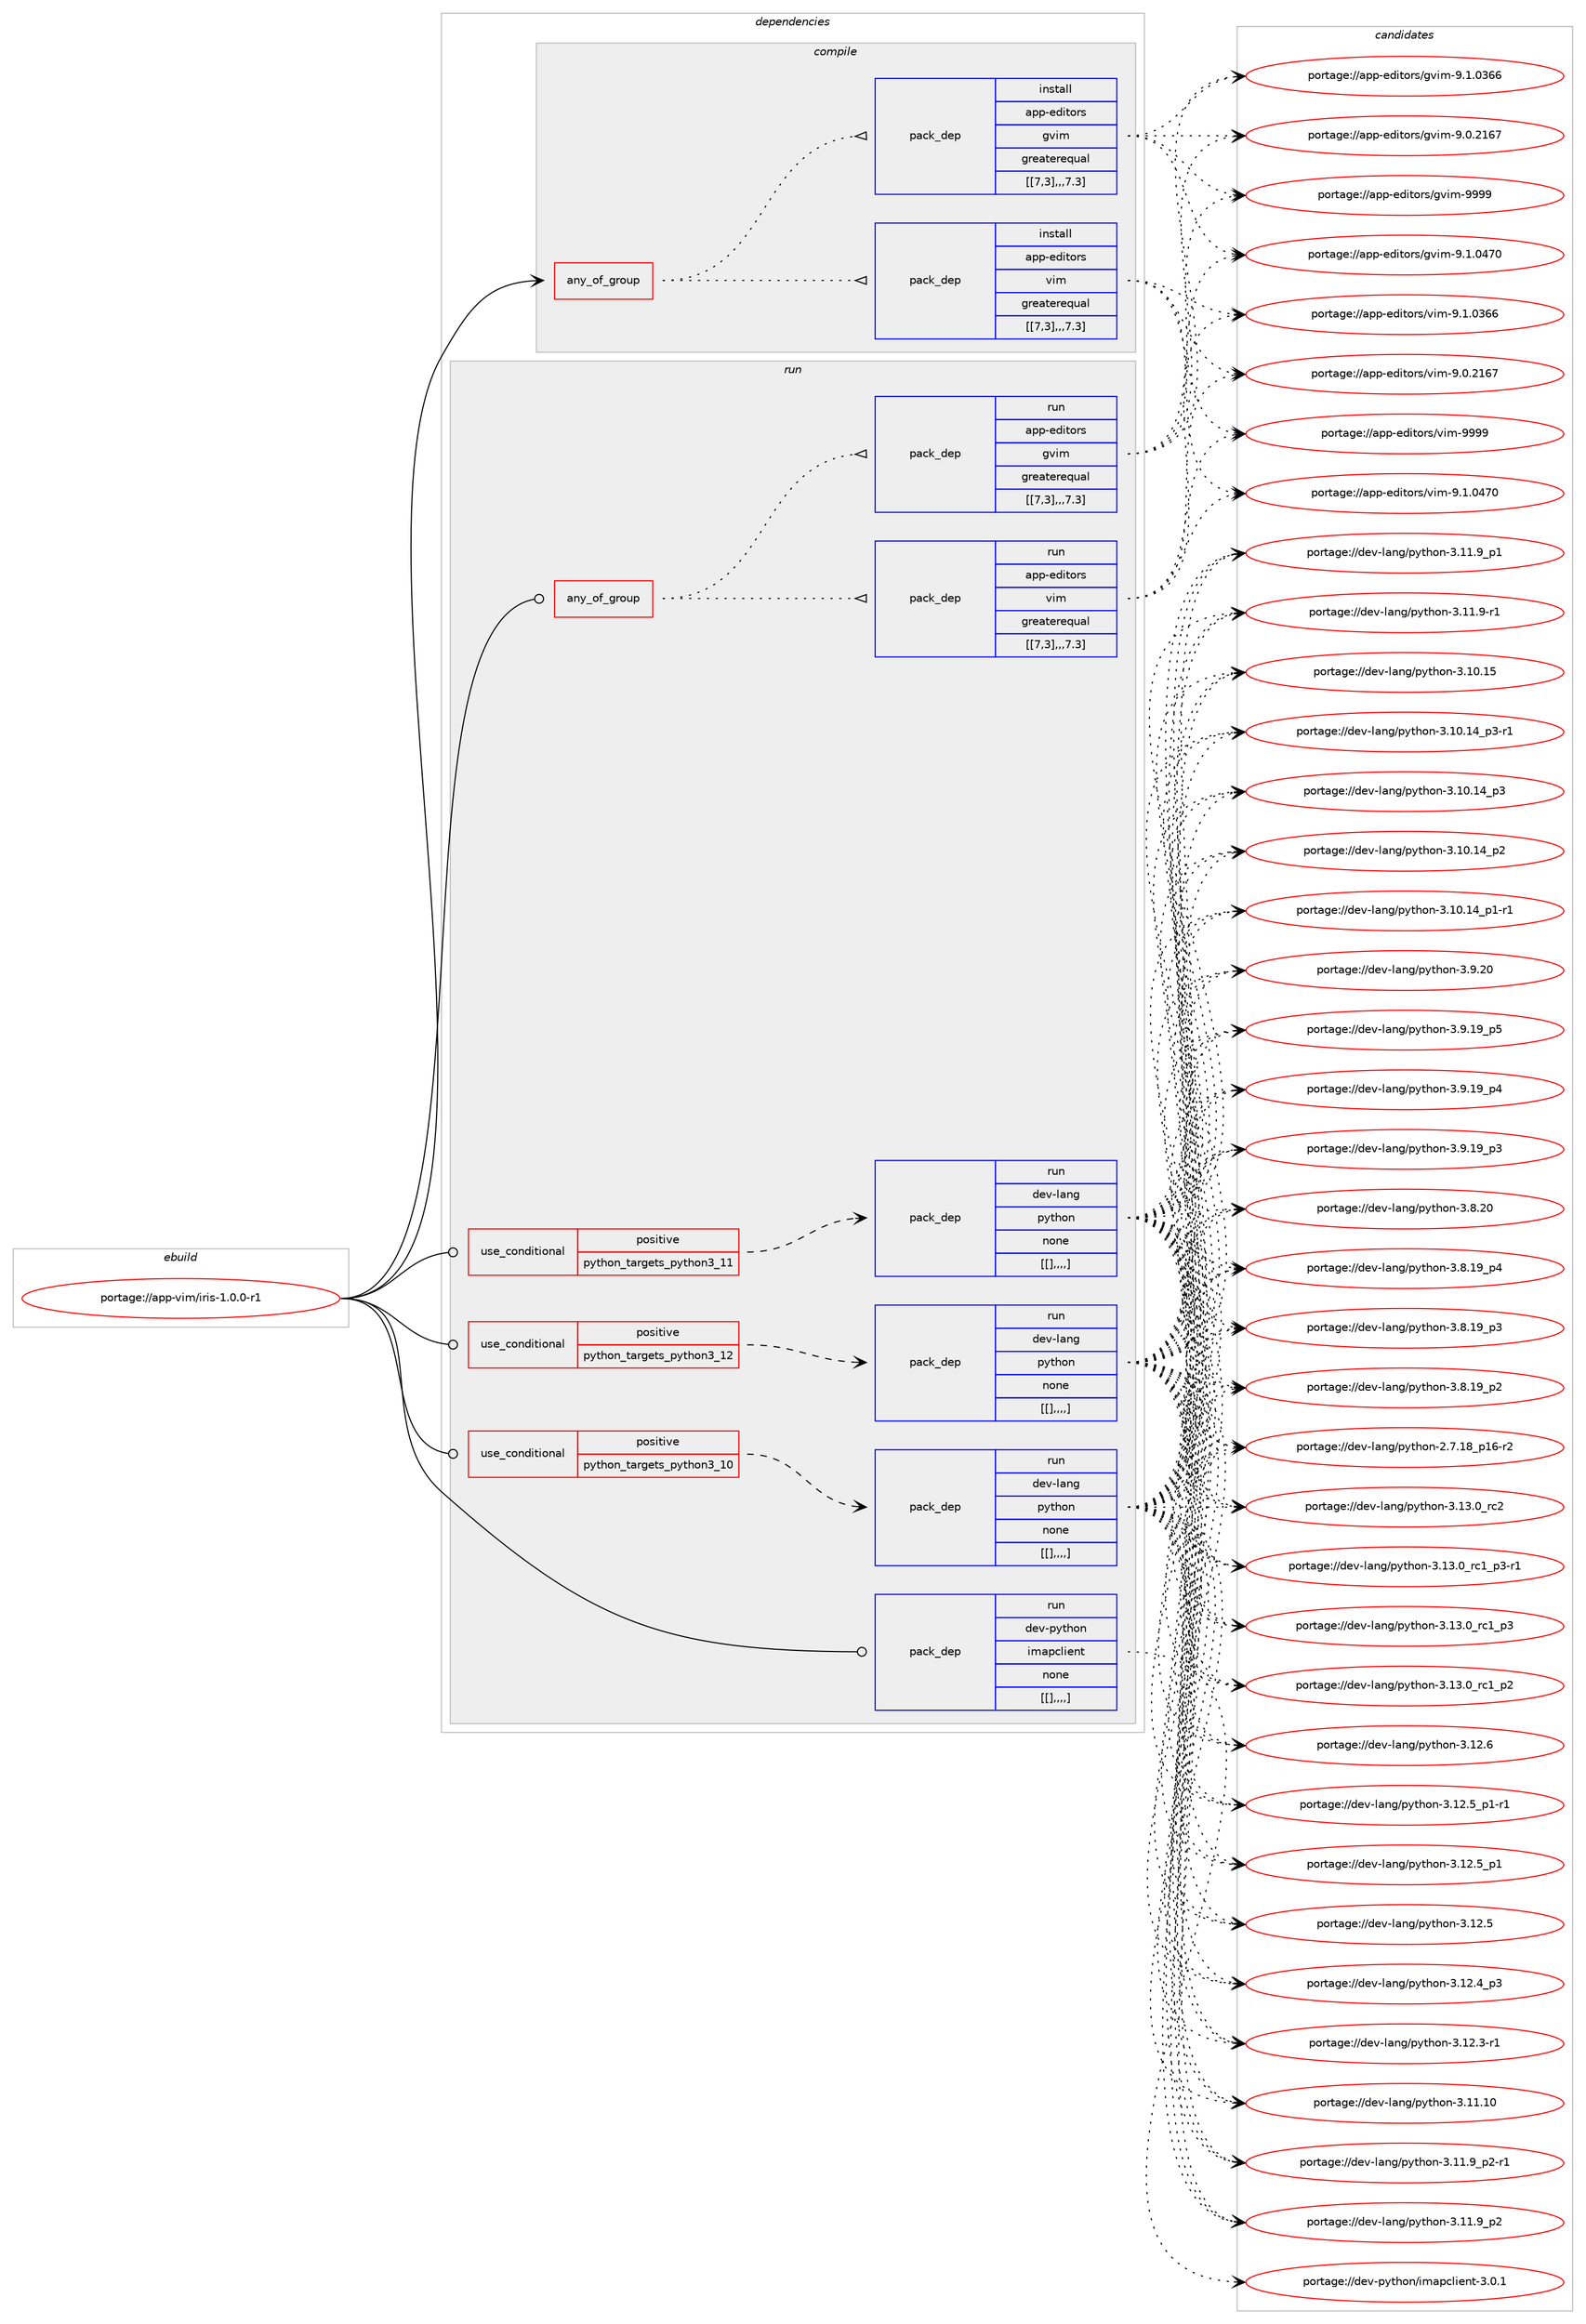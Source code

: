 digraph prolog {

# *************
# Graph options
# *************

newrank=true;
concentrate=true;
compound=true;
graph [rankdir=LR,fontname=Helvetica,fontsize=10,ranksep=1.5];#, ranksep=2.5, nodesep=0.2];
edge  [arrowhead=vee];
node  [fontname=Helvetica,fontsize=10];

# **********
# The ebuild
# **********

subgraph cluster_leftcol {
color=gray;
label=<<i>ebuild</i>>;
id [label="portage://app-vim/iris-1.0.0-r1", color=red, width=4, href="../app-vim/iris-1.0.0-r1.svg"];
}

# ****************
# The dependencies
# ****************

subgraph cluster_midcol {
color=gray;
label=<<i>dependencies</i>>;
subgraph cluster_compile {
fillcolor="#eeeeee";
style=filled;
label=<<i>compile</i>>;
subgraph any614 {
dependency61552 [label=<<TABLE BORDER="0" CELLBORDER="1" CELLSPACING="0" CELLPADDING="4"><TR><TD CELLPADDING="10">any_of_group</TD></TR></TABLE>>, shape=none, color=red];subgraph pack44414 {
dependency61553 [label=<<TABLE BORDER="0" CELLBORDER="1" CELLSPACING="0" CELLPADDING="4" WIDTH="220"><TR><TD ROWSPAN="6" CELLPADDING="30">pack_dep</TD></TR><TR><TD WIDTH="110">install</TD></TR><TR><TD>app-editors</TD></TR><TR><TD>vim</TD></TR><TR><TD>greaterequal</TD></TR><TR><TD>[[7,3],,,7.3]</TD></TR></TABLE>>, shape=none, color=blue];
}
dependency61552:e -> dependency61553:w [weight=20,style="dotted",arrowhead="oinv"];
subgraph pack44415 {
dependency61554 [label=<<TABLE BORDER="0" CELLBORDER="1" CELLSPACING="0" CELLPADDING="4" WIDTH="220"><TR><TD ROWSPAN="6" CELLPADDING="30">pack_dep</TD></TR><TR><TD WIDTH="110">install</TD></TR><TR><TD>app-editors</TD></TR><TR><TD>gvim</TD></TR><TR><TD>greaterequal</TD></TR><TR><TD>[[7,3],,,7.3]</TD></TR></TABLE>>, shape=none, color=blue];
}
dependency61552:e -> dependency61554:w [weight=20,style="dotted",arrowhead="oinv"];
}
id:e -> dependency61552:w [weight=20,style="solid",arrowhead="vee"];
}
subgraph cluster_compileandrun {
fillcolor="#eeeeee";
style=filled;
label=<<i>compile and run</i>>;
}
subgraph cluster_run {
fillcolor="#eeeeee";
style=filled;
label=<<i>run</i>>;
subgraph any615 {
dependency61555 [label=<<TABLE BORDER="0" CELLBORDER="1" CELLSPACING="0" CELLPADDING="4"><TR><TD CELLPADDING="10">any_of_group</TD></TR></TABLE>>, shape=none, color=red];subgraph pack44416 {
dependency61556 [label=<<TABLE BORDER="0" CELLBORDER="1" CELLSPACING="0" CELLPADDING="4" WIDTH="220"><TR><TD ROWSPAN="6" CELLPADDING="30">pack_dep</TD></TR><TR><TD WIDTH="110">run</TD></TR><TR><TD>app-editors</TD></TR><TR><TD>vim</TD></TR><TR><TD>greaterequal</TD></TR><TR><TD>[[7,3],,,7.3]</TD></TR></TABLE>>, shape=none, color=blue];
}
dependency61555:e -> dependency61556:w [weight=20,style="dotted",arrowhead="oinv"];
subgraph pack44417 {
dependency61557 [label=<<TABLE BORDER="0" CELLBORDER="1" CELLSPACING="0" CELLPADDING="4" WIDTH="220"><TR><TD ROWSPAN="6" CELLPADDING="30">pack_dep</TD></TR><TR><TD WIDTH="110">run</TD></TR><TR><TD>app-editors</TD></TR><TR><TD>gvim</TD></TR><TR><TD>greaterequal</TD></TR><TR><TD>[[7,3],,,7.3]</TD></TR></TABLE>>, shape=none, color=blue];
}
dependency61555:e -> dependency61557:w [weight=20,style="dotted",arrowhead="oinv"];
}
id:e -> dependency61555:w [weight=20,style="solid",arrowhead="odot"];
subgraph cond16455 {
dependency61558 [label=<<TABLE BORDER="0" CELLBORDER="1" CELLSPACING="0" CELLPADDING="4"><TR><TD ROWSPAN="3" CELLPADDING="10">use_conditional</TD></TR><TR><TD>positive</TD></TR><TR><TD>python_targets_python3_10</TD></TR></TABLE>>, shape=none, color=red];
subgraph pack44418 {
dependency61559 [label=<<TABLE BORDER="0" CELLBORDER="1" CELLSPACING="0" CELLPADDING="4" WIDTH="220"><TR><TD ROWSPAN="6" CELLPADDING="30">pack_dep</TD></TR><TR><TD WIDTH="110">run</TD></TR><TR><TD>dev-lang</TD></TR><TR><TD>python</TD></TR><TR><TD>none</TD></TR><TR><TD>[[],,,,]</TD></TR></TABLE>>, shape=none, color=blue];
}
dependency61558:e -> dependency61559:w [weight=20,style="dashed",arrowhead="vee"];
}
id:e -> dependency61558:w [weight=20,style="solid",arrowhead="odot"];
subgraph cond16456 {
dependency61560 [label=<<TABLE BORDER="0" CELLBORDER="1" CELLSPACING="0" CELLPADDING="4"><TR><TD ROWSPAN="3" CELLPADDING="10">use_conditional</TD></TR><TR><TD>positive</TD></TR><TR><TD>python_targets_python3_11</TD></TR></TABLE>>, shape=none, color=red];
subgraph pack44419 {
dependency61561 [label=<<TABLE BORDER="0" CELLBORDER="1" CELLSPACING="0" CELLPADDING="4" WIDTH="220"><TR><TD ROWSPAN="6" CELLPADDING="30">pack_dep</TD></TR><TR><TD WIDTH="110">run</TD></TR><TR><TD>dev-lang</TD></TR><TR><TD>python</TD></TR><TR><TD>none</TD></TR><TR><TD>[[],,,,]</TD></TR></TABLE>>, shape=none, color=blue];
}
dependency61560:e -> dependency61561:w [weight=20,style="dashed",arrowhead="vee"];
}
id:e -> dependency61560:w [weight=20,style="solid",arrowhead="odot"];
subgraph cond16457 {
dependency61562 [label=<<TABLE BORDER="0" CELLBORDER="1" CELLSPACING="0" CELLPADDING="4"><TR><TD ROWSPAN="3" CELLPADDING="10">use_conditional</TD></TR><TR><TD>positive</TD></TR><TR><TD>python_targets_python3_12</TD></TR></TABLE>>, shape=none, color=red];
subgraph pack44420 {
dependency61563 [label=<<TABLE BORDER="0" CELLBORDER="1" CELLSPACING="0" CELLPADDING="4" WIDTH="220"><TR><TD ROWSPAN="6" CELLPADDING="30">pack_dep</TD></TR><TR><TD WIDTH="110">run</TD></TR><TR><TD>dev-lang</TD></TR><TR><TD>python</TD></TR><TR><TD>none</TD></TR><TR><TD>[[],,,,]</TD></TR></TABLE>>, shape=none, color=blue];
}
dependency61562:e -> dependency61563:w [weight=20,style="dashed",arrowhead="vee"];
}
id:e -> dependency61562:w [weight=20,style="solid",arrowhead="odot"];
subgraph pack44421 {
dependency61564 [label=<<TABLE BORDER="0" CELLBORDER="1" CELLSPACING="0" CELLPADDING="4" WIDTH="220"><TR><TD ROWSPAN="6" CELLPADDING="30">pack_dep</TD></TR><TR><TD WIDTH="110">run</TD></TR><TR><TD>dev-python</TD></TR><TR><TD>imapclient</TD></TR><TR><TD>none</TD></TR><TR><TD>[[],,,,]</TD></TR></TABLE>>, shape=none, color=blue];
}
id:e -> dependency61564:w [weight=20,style="solid",arrowhead="odot"];
}
}

# **************
# The candidates
# **************

subgraph cluster_choices {
rank=same;
color=gray;
label=<<i>candidates</i>>;

subgraph choice44414 {
color=black;
nodesep=1;
choice9711211245101100105116111114115471181051094557575757 [label="portage://app-editors/vim-9999", color=red, width=4,href="../app-editors/vim-9999.svg"];
choice971121124510110010511611111411547118105109455746494648525548 [label="portage://app-editors/vim-9.1.0470", color=red, width=4,href="../app-editors/vim-9.1.0470.svg"];
choice971121124510110010511611111411547118105109455746494648515454 [label="portage://app-editors/vim-9.1.0366", color=red, width=4,href="../app-editors/vim-9.1.0366.svg"];
choice971121124510110010511611111411547118105109455746484650495455 [label="portage://app-editors/vim-9.0.2167", color=red, width=4,href="../app-editors/vim-9.0.2167.svg"];
dependency61553:e -> choice9711211245101100105116111114115471181051094557575757:w [style=dotted,weight="100"];
dependency61553:e -> choice971121124510110010511611111411547118105109455746494648525548:w [style=dotted,weight="100"];
dependency61553:e -> choice971121124510110010511611111411547118105109455746494648515454:w [style=dotted,weight="100"];
dependency61553:e -> choice971121124510110010511611111411547118105109455746484650495455:w [style=dotted,weight="100"];
}
subgraph choice44415 {
color=black;
nodesep=1;
choice9711211245101100105116111114115471031181051094557575757 [label="portage://app-editors/gvim-9999", color=red, width=4,href="../app-editors/gvim-9999.svg"];
choice971121124510110010511611111411547103118105109455746494648525548 [label="portage://app-editors/gvim-9.1.0470", color=red, width=4,href="../app-editors/gvim-9.1.0470.svg"];
choice971121124510110010511611111411547103118105109455746494648515454 [label="portage://app-editors/gvim-9.1.0366", color=red, width=4,href="../app-editors/gvim-9.1.0366.svg"];
choice971121124510110010511611111411547103118105109455746484650495455 [label="portage://app-editors/gvim-9.0.2167", color=red, width=4,href="../app-editors/gvim-9.0.2167.svg"];
dependency61554:e -> choice9711211245101100105116111114115471031181051094557575757:w [style=dotted,weight="100"];
dependency61554:e -> choice971121124510110010511611111411547103118105109455746494648525548:w [style=dotted,weight="100"];
dependency61554:e -> choice971121124510110010511611111411547103118105109455746494648515454:w [style=dotted,weight="100"];
dependency61554:e -> choice971121124510110010511611111411547103118105109455746484650495455:w [style=dotted,weight="100"];
}
subgraph choice44416 {
color=black;
nodesep=1;
choice9711211245101100105116111114115471181051094557575757 [label="portage://app-editors/vim-9999", color=red, width=4,href="../app-editors/vim-9999.svg"];
choice971121124510110010511611111411547118105109455746494648525548 [label="portage://app-editors/vim-9.1.0470", color=red, width=4,href="../app-editors/vim-9.1.0470.svg"];
choice971121124510110010511611111411547118105109455746494648515454 [label="portage://app-editors/vim-9.1.0366", color=red, width=4,href="../app-editors/vim-9.1.0366.svg"];
choice971121124510110010511611111411547118105109455746484650495455 [label="portage://app-editors/vim-9.0.2167", color=red, width=4,href="../app-editors/vim-9.0.2167.svg"];
dependency61556:e -> choice9711211245101100105116111114115471181051094557575757:w [style=dotted,weight="100"];
dependency61556:e -> choice971121124510110010511611111411547118105109455746494648525548:w [style=dotted,weight="100"];
dependency61556:e -> choice971121124510110010511611111411547118105109455746494648515454:w [style=dotted,weight="100"];
dependency61556:e -> choice971121124510110010511611111411547118105109455746484650495455:w [style=dotted,weight="100"];
}
subgraph choice44417 {
color=black;
nodesep=1;
choice9711211245101100105116111114115471031181051094557575757 [label="portage://app-editors/gvim-9999", color=red, width=4,href="../app-editors/gvim-9999.svg"];
choice971121124510110010511611111411547103118105109455746494648525548 [label="portage://app-editors/gvim-9.1.0470", color=red, width=4,href="../app-editors/gvim-9.1.0470.svg"];
choice971121124510110010511611111411547103118105109455746494648515454 [label="portage://app-editors/gvim-9.1.0366", color=red, width=4,href="../app-editors/gvim-9.1.0366.svg"];
choice971121124510110010511611111411547103118105109455746484650495455 [label="portage://app-editors/gvim-9.0.2167", color=red, width=4,href="../app-editors/gvim-9.0.2167.svg"];
dependency61557:e -> choice9711211245101100105116111114115471031181051094557575757:w [style=dotted,weight="100"];
dependency61557:e -> choice971121124510110010511611111411547103118105109455746494648525548:w [style=dotted,weight="100"];
dependency61557:e -> choice971121124510110010511611111411547103118105109455746494648515454:w [style=dotted,weight="100"];
dependency61557:e -> choice971121124510110010511611111411547103118105109455746484650495455:w [style=dotted,weight="100"];
}
subgraph choice44418 {
color=black;
nodesep=1;
choice10010111845108971101034711212111610411111045514649514648951149950 [label="portage://dev-lang/python-3.13.0_rc2", color=red, width=4,href="../dev-lang/python-3.13.0_rc2.svg"];
choice1001011184510897110103471121211161041111104551464951464895114994995112514511449 [label="portage://dev-lang/python-3.13.0_rc1_p3-r1", color=red, width=4,href="../dev-lang/python-3.13.0_rc1_p3-r1.svg"];
choice100101118451089711010347112121116104111110455146495146489511499499511251 [label="portage://dev-lang/python-3.13.0_rc1_p3", color=red, width=4,href="../dev-lang/python-3.13.0_rc1_p3.svg"];
choice100101118451089711010347112121116104111110455146495146489511499499511250 [label="portage://dev-lang/python-3.13.0_rc1_p2", color=red, width=4,href="../dev-lang/python-3.13.0_rc1_p2.svg"];
choice10010111845108971101034711212111610411111045514649504654 [label="portage://dev-lang/python-3.12.6", color=red, width=4,href="../dev-lang/python-3.12.6.svg"];
choice1001011184510897110103471121211161041111104551464950465395112494511449 [label="portage://dev-lang/python-3.12.5_p1-r1", color=red, width=4,href="../dev-lang/python-3.12.5_p1-r1.svg"];
choice100101118451089711010347112121116104111110455146495046539511249 [label="portage://dev-lang/python-3.12.5_p1", color=red, width=4,href="../dev-lang/python-3.12.5_p1.svg"];
choice10010111845108971101034711212111610411111045514649504653 [label="portage://dev-lang/python-3.12.5", color=red, width=4,href="../dev-lang/python-3.12.5.svg"];
choice100101118451089711010347112121116104111110455146495046529511251 [label="portage://dev-lang/python-3.12.4_p3", color=red, width=4,href="../dev-lang/python-3.12.4_p3.svg"];
choice100101118451089711010347112121116104111110455146495046514511449 [label="portage://dev-lang/python-3.12.3-r1", color=red, width=4,href="../dev-lang/python-3.12.3-r1.svg"];
choice1001011184510897110103471121211161041111104551464949464948 [label="portage://dev-lang/python-3.11.10", color=red, width=4,href="../dev-lang/python-3.11.10.svg"];
choice1001011184510897110103471121211161041111104551464949465795112504511449 [label="portage://dev-lang/python-3.11.9_p2-r1", color=red, width=4,href="../dev-lang/python-3.11.9_p2-r1.svg"];
choice100101118451089711010347112121116104111110455146494946579511250 [label="portage://dev-lang/python-3.11.9_p2", color=red, width=4,href="../dev-lang/python-3.11.9_p2.svg"];
choice100101118451089711010347112121116104111110455146494946579511249 [label="portage://dev-lang/python-3.11.9_p1", color=red, width=4,href="../dev-lang/python-3.11.9_p1.svg"];
choice100101118451089711010347112121116104111110455146494946574511449 [label="portage://dev-lang/python-3.11.9-r1", color=red, width=4,href="../dev-lang/python-3.11.9-r1.svg"];
choice1001011184510897110103471121211161041111104551464948464953 [label="portage://dev-lang/python-3.10.15", color=red, width=4,href="../dev-lang/python-3.10.15.svg"];
choice100101118451089711010347112121116104111110455146494846495295112514511449 [label="portage://dev-lang/python-3.10.14_p3-r1", color=red, width=4,href="../dev-lang/python-3.10.14_p3-r1.svg"];
choice10010111845108971101034711212111610411111045514649484649529511251 [label="portage://dev-lang/python-3.10.14_p3", color=red, width=4,href="../dev-lang/python-3.10.14_p3.svg"];
choice10010111845108971101034711212111610411111045514649484649529511250 [label="portage://dev-lang/python-3.10.14_p2", color=red, width=4,href="../dev-lang/python-3.10.14_p2.svg"];
choice100101118451089711010347112121116104111110455146494846495295112494511449 [label="portage://dev-lang/python-3.10.14_p1-r1", color=red, width=4,href="../dev-lang/python-3.10.14_p1-r1.svg"];
choice10010111845108971101034711212111610411111045514657465048 [label="portage://dev-lang/python-3.9.20", color=red, width=4,href="../dev-lang/python-3.9.20.svg"];
choice100101118451089711010347112121116104111110455146574649579511253 [label="portage://dev-lang/python-3.9.19_p5", color=red, width=4,href="../dev-lang/python-3.9.19_p5.svg"];
choice100101118451089711010347112121116104111110455146574649579511252 [label="portage://dev-lang/python-3.9.19_p4", color=red, width=4,href="../dev-lang/python-3.9.19_p4.svg"];
choice100101118451089711010347112121116104111110455146574649579511251 [label="portage://dev-lang/python-3.9.19_p3", color=red, width=4,href="../dev-lang/python-3.9.19_p3.svg"];
choice10010111845108971101034711212111610411111045514656465048 [label="portage://dev-lang/python-3.8.20", color=red, width=4,href="../dev-lang/python-3.8.20.svg"];
choice100101118451089711010347112121116104111110455146564649579511252 [label="portage://dev-lang/python-3.8.19_p4", color=red, width=4,href="../dev-lang/python-3.8.19_p4.svg"];
choice100101118451089711010347112121116104111110455146564649579511251 [label="portage://dev-lang/python-3.8.19_p3", color=red, width=4,href="../dev-lang/python-3.8.19_p3.svg"];
choice100101118451089711010347112121116104111110455146564649579511250 [label="portage://dev-lang/python-3.8.19_p2", color=red, width=4,href="../dev-lang/python-3.8.19_p2.svg"];
choice100101118451089711010347112121116104111110455046554649569511249544511450 [label="portage://dev-lang/python-2.7.18_p16-r2", color=red, width=4,href="../dev-lang/python-2.7.18_p16-r2.svg"];
dependency61559:e -> choice10010111845108971101034711212111610411111045514649514648951149950:w [style=dotted,weight="100"];
dependency61559:e -> choice1001011184510897110103471121211161041111104551464951464895114994995112514511449:w [style=dotted,weight="100"];
dependency61559:e -> choice100101118451089711010347112121116104111110455146495146489511499499511251:w [style=dotted,weight="100"];
dependency61559:e -> choice100101118451089711010347112121116104111110455146495146489511499499511250:w [style=dotted,weight="100"];
dependency61559:e -> choice10010111845108971101034711212111610411111045514649504654:w [style=dotted,weight="100"];
dependency61559:e -> choice1001011184510897110103471121211161041111104551464950465395112494511449:w [style=dotted,weight="100"];
dependency61559:e -> choice100101118451089711010347112121116104111110455146495046539511249:w [style=dotted,weight="100"];
dependency61559:e -> choice10010111845108971101034711212111610411111045514649504653:w [style=dotted,weight="100"];
dependency61559:e -> choice100101118451089711010347112121116104111110455146495046529511251:w [style=dotted,weight="100"];
dependency61559:e -> choice100101118451089711010347112121116104111110455146495046514511449:w [style=dotted,weight="100"];
dependency61559:e -> choice1001011184510897110103471121211161041111104551464949464948:w [style=dotted,weight="100"];
dependency61559:e -> choice1001011184510897110103471121211161041111104551464949465795112504511449:w [style=dotted,weight="100"];
dependency61559:e -> choice100101118451089711010347112121116104111110455146494946579511250:w [style=dotted,weight="100"];
dependency61559:e -> choice100101118451089711010347112121116104111110455146494946579511249:w [style=dotted,weight="100"];
dependency61559:e -> choice100101118451089711010347112121116104111110455146494946574511449:w [style=dotted,weight="100"];
dependency61559:e -> choice1001011184510897110103471121211161041111104551464948464953:w [style=dotted,weight="100"];
dependency61559:e -> choice100101118451089711010347112121116104111110455146494846495295112514511449:w [style=dotted,weight="100"];
dependency61559:e -> choice10010111845108971101034711212111610411111045514649484649529511251:w [style=dotted,weight="100"];
dependency61559:e -> choice10010111845108971101034711212111610411111045514649484649529511250:w [style=dotted,weight="100"];
dependency61559:e -> choice100101118451089711010347112121116104111110455146494846495295112494511449:w [style=dotted,weight="100"];
dependency61559:e -> choice10010111845108971101034711212111610411111045514657465048:w [style=dotted,weight="100"];
dependency61559:e -> choice100101118451089711010347112121116104111110455146574649579511253:w [style=dotted,weight="100"];
dependency61559:e -> choice100101118451089711010347112121116104111110455146574649579511252:w [style=dotted,weight="100"];
dependency61559:e -> choice100101118451089711010347112121116104111110455146574649579511251:w [style=dotted,weight="100"];
dependency61559:e -> choice10010111845108971101034711212111610411111045514656465048:w [style=dotted,weight="100"];
dependency61559:e -> choice100101118451089711010347112121116104111110455146564649579511252:w [style=dotted,weight="100"];
dependency61559:e -> choice100101118451089711010347112121116104111110455146564649579511251:w [style=dotted,weight="100"];
dependency61559:e -> choice100101118451089711010347112121116104111110455146564649579511250:w [style=dotted,weight="100"];
dependency61559:e -> choice100101118451089711010347112121116104111110455046554649569511249544511450:w [style=dotted,weight="100"];
}
subgraph choice44419 {
color=black;
nodesep=1;
choice10010111845108971101034711212111610411111045514649514648951149950 [label="portage://dev-lang/python-3.13.0_rc2", color=red, width=4,href="../dev-lang/python-3.13.0_rc2.svg"];
choice1001011184510897110103471121211161041111104551464951464895114994995112514511449 [label="portage://dev-lang/python-3.13.0_rc1_p3-r1", color=red, width=4,href="../dev-lang/python-3.13.0_rc1_p3-r1.svg"];
choice100101118451089711010347112121116104111110455146495146489511499499511251 [label="portage://dev-lang/python-3.13.0_rc1_p3", color=red, width=4,href="../dev-lang/python-3.13.0_rc1_p3.svg"];
choice100101118451089711010347112121116104111110455146495146489511499499511250 [label="portage://dev-lang/python-3.13.0_rc1_p2", color=red, width=4,href="../dev-lang/python-3.13.0_rc1_p2.svg"];
choice10010111845108971101034711212111610411111045514649504654 [label="portage://dev-lang/python-3.12.6", color=red, width=4,href="../dev-lang/python-3.12.6.svg"];
choice1001011184510897110103471121211161041111104551464950465395112494511449 [label="portage://dev-lang/python-3.12.5_p1-r1", color=red, width=4,href="../dev-lang/python-3.12.5_p1-r1.svg"];
choice100101118451089711010347112121116104111110455146495046539511249 [label="portage://dev-lang/python-3.12.5_p1", color=red, width=4,href="../dev-lang/python-3.12.5_p1.svg"];
choice10010111845108971101034711212111610411111045514649504653 [label="portage://dev-lang/python-3.12.5", color=red, width=4,href="../dev-lang/python-3.12.5.svg"];
choice100101118451089711010347112121116104111110455146495046529511251 [label="portage://dev-lang/python-3.12.4_p3", color=red, width=4,href="../dev-lang/python-3.12.4_p3.svg"];
choice100101118451089711010347112121116104111110455146495046514511449 [label="portage://dev-lang/python-3.12.3-r1", color=red, width=4,href="../dev-lang/python-3.12.3-r1.svg"];
choice1001011184510897110103471121211161041111104551464949464948 [label="portage://dev-lang/python-3.11.10", color=red, width=4,href="../dev-lang/python-3.11.10.svg"];
choice1001011184510897110103471121211161041111104551464949465795112504511449 [label="portage://dev-lang/python-3.11.9_p2-r1", color=red, width=4,href="../dev-lang/python-3.11.9_p2-r1.svg"];
choice100101118451089711010347112121116104111110455146494946579511250 [label="portage://dev-lang/python-3.11.9_p2", color=red, width=4,href="../dev-lang/python-3.11.9_p2.svg"];
choice100101118451089711010347112121116104111110455146494946579511249 [label="portage://dev-lang/python-3.11.9_p1", color=red, width=4,href="../dev-lang/python-3.11.9_p1.svg"];
choice100101118451089711010347112121116104111110455146494946574511449 [label="portage://dev-lang/python-3.11.9-r1", color=red, width=4,href="../dev-lang/python-3.11.9-r1.svg"];
choice1001011184510897110103471121211161041111104551464948464953 [label="portage://dev-lang/python-3.10.15", color=red, width=4,href="../dev-lang/python-3.10.15.svg"];
choice100101118451089711010347112121116104111110455146494846495295112514511449 [label="portage://dev-lang/python-3.10.14_p3-r1", color=red, width=4,href="../dev-lang/python-3.10.14_p3-r1.svg"];
choice10010111845108971101034711212111610411111045514649484649529511251 [label="portage://dev-lang/python-3.10.14_p3", color=red, width=4,href="../dev-lang/python-3.10.14_p3.svg"];
choice10010111845108971101034711212111610411111045514649484649529511250 [label="portage://dev-lang/python-3.10.14_p2", color=red, width=4,href="../dev-lang/python-3.10.14_p2.svg"];
choice100101118451089711010347112121116104111110455146494846495295112494511449 [label="portage://dev-lang/python-3.10.14_p1-r1", color=red, width=4,href="../dev-lang/python-3.10.14_p1-r1.svg"];
choice10010111845108971101034711212111610411111045514657465048 [label="portage://dev-lang/python-3.9.20", color=red, width=4,href="../dev-lang/python-3.9.20.svg"];
choice100101118451089711010347112121116104111110455146574649579511253 [label="portage://dev-lang/python-3.9.19_p5", color=red, width=4,href="../dev-lang/python-3.9.19_p5.svg"];
choice100101118451089711010347112121116104111110455146574649579511252 [label="portage://dev-lang/python-3.9.19_p4", color=red, width=4,href="../dev-lang/python-3.9.19_p4.svg"];
choice100101118451089711010347112121116104111110455146574649579511251 [label="portage://dev-lang/python-3.9.19_p3", color=red, width=4,href="../dev-lang/python-3.9.19_p3.svg"];
choice10010111845108971101034711212111610411111045514656465048 [label="portage://dev-lang/python-3.8.20", color=red, width=4,href="../dev-lang/python-3.8.20.svg"];
choice100101118451089711010347112121116104111110455146564649579511252 [label="portage://dev-lang/python-3.8.19_p4", color=red, width=4,href="../dev-lang/python-3.8.19_p4.svg"];
choice100101118451089711010347112121116104111110455146564649579511251 [label="portage://dev-lang/python-3.8.19_p3", color=red, width=4,href="../dev-lang/python-3.8.19_p3.svg"];
choice100101118451089711010347112121116104111110455146564649579511250 [label="portage://dev-lang/python-3.8.19_p2", color=red, width=4,href="../dev-lang/python-3.8.19_p2.svg"];
choice100101118451089711010347112121116104111110455046554649569511249544511450 [label="portage://dev-lang/python-2.7.18_p16-r2", color=red, width=4,href="../dev-lang/python-2.7.18_p16-r2.svg"];
dependency61561:e -> choice10010111845108971101034711212111610411111045514649514648951149950:w [style=dotted,weight="100"];
dependency61561:e -> choice1001011184510897110103471121211161041111104551464951464895114994995112514511449:w [style=dotted,weight="100"];
dependency61561:e -> choice100101118451089711010347112121116104111110455146495146489511499499511251:w [style=dotted,weight="100"];
dependency61561:e -> choice100101118451089711010347112121116104111110455146495146489511499499511250:w [style=dotted,weight="100"];
dependency61561:e -> choice10010111845108971101034711212111610411111045514649504654:w [style=dotted,weight="100"];
dependency61561:e -> choice1001011184510897110103471121211161041111104551464950465395112494511449:w [style=dotted,weight="100"];
dependency61561:e -> choice100101118451089711010347112121116104111110455146495046539511249:w [style=dotted,weight="100"];
dependency61561:e -> choice10010111845108971101034711212111610411111045514649504653:w [style=dotted,weight="100"];
dependency61561:e -> choice100101118451089711010347112121116104111110455146495046529511251:w [style=dotted,weight="100"];
dependency61561:e -> choice100101118451089711010347112121116104111110455146495046514511449:w [style=dotted,weight="100"];
dependency61561:e -> choice1001011184510897110103471121211161041111104551464949464948:w [style=dotted,weight="100"];
dependency61561:e -> choice1001011184510897110103471121211161041111104551464949465795112504511449:w [style=dotted,weight="100"];
dependency61561:e -> choice100101118451089711010347112121116104111110455146494946579511250:w [style=dotted,weight="100"];
dependency61561:e -> choice100101118451089711010347112121116104111110455146494946579511249:w [style=dotted,weight="100"];
dependency61561:e -> choice100101118451089711010347112121116104111110455146494946574511449:w [style=dotted,weight="100"];
dependency61561:e -> choice1001011184510897110103471121211161041111104551464948464953:w [style=dotted,weight="100"];
dependency61561:e -> choice100101118451089711010347112121116104111110455146494846495295112514511449:w [style=dotted,weight="100"];
dependency61561:e -> choice10010111845108971101034711212111610411111045514649484649529511251:w [style=dotted,weight="100"];
dependency61561:e -> choice10010111845108971101034711212111610411111045514649484649529511250:w [style=dotted,weight="100"];
dependency61561:e -> choice100101118451089711010347112121116104111110455146494846495295112494511449:w [style=dotted,weight="100"];
dependency61561:e -> choice10010111845108971101034711212111610411111045514657465048:w [style=dotted,weight="100"];
dependency61561:e -> choice100101118451089711010347112121116104111110455146574649579511253:w [style=dotted,weight="100"];
dependency61561:e -> choice100101118451089711010347112121116104111110455146574649579511252:w [style=dotted,weight="100"];
dependency61561:e -> choice100101118451089711010347112121116104111110455146574649579511251:w [style=dotted,weight="100"];
dependency61561:e -> choice10010111845108971101034711212111610411111045514656465048:w [style=dotted,weight="100"];
dependency61561:e -> choice100101118451089711010347112121116104111110455146564649579511252:w [style=dotted,weight="100"];
dependency61561:e -> choice100101118451089711010347112121116104111110455146564649579511251:w [style=dotted,weight="100"];
dependency61561:e -> choice100101118451089711010347112121116104111110455146564649579511250:w [style=dotted,weight="100"];
dependency61561:e -> choice100101118451089711010347112121116104111110455046554649569511249544511450:w [style=dotted,weight="100"];
}
subgraph choice44420 {
color=black;
nodesep=1;
choice10010111845108971101034711212111610411111045514649514648951149950 [label="portage://dev-lang/python-3.13.0_rc2", color=red, width=4,href="../dev-lang/python-3.13.0_rc2.svg"];
choice1001011184510897110103471121211161041111104551464951464895114994995112514511449 [label="portage://dev-lang/python-3.13.0_rc1_p3-r1", color=red, width=4,href="../dev-lang/python-3.13.0_rc1_p3-r1.svg"];
choice100101118451089711010347112121116104111110455146495146489511499499511251 [label="portage://dev-lang/python-3.13.0_rc1_p3", color=red, width=4,href="../dev-lang/python-3.13.0_rc1_p3.svg"];
choice100101118451089711010347112121116104111110455146495146489511499499511250 [label="portage://dev-lang/python-3.13.0_rc1_p2", color=red, width=4,href="../dev-lang/python-3.13.0_rc1_p2.svg"];
choice10010111845108971101034711212111610411111045514649504654 [label="portage://dev-lang/python-3.12.6", color=red, width=4,href="../dev-lang/python-3.12.6.svg"];
choice1001011184510897110103471121211161041111104551464950465395112494511449 [label="portage://dev-lang/python-3.12.5_p1-r1", color=red, width=4,href="../dev-lang/python-3.12.5_p1-r1.svg"];
choice100101118451089711010347112121116104111110455146495046539511249 [label="portage://dev-lang/python-3.12.5_p1", color=red, width=4,href="../dev-lang/python-3.12.5_p1.svg"];
choice10010111845108971101034711212111610411111045514649504653 [label="portage://dev-lang/python-3.12.5", color=red, width=4,href="../dev-lang/python-3.12.5.svg"];
choice100101118451089711010347112121116104111110455146495046529511251 [label="portage://dev-lang/python-3.12.4_p3", color=red, width=4,href="../dev-lang/python-3.12.4_p3.svg"];
choice100101118451089711010347112121116104111110455146495046514511449 [label="portage://dev-lang/python-3.12.3-r1", color=red, width=4,href="../dev-lang/python-3.12.3-r1.svg"];
choice1001011184510897110103471121211161041111104551464949464948 [label="portage://dev-lang/python-3.11.10", color=red, width=4,href="../dev-lang/python-3.11.10.svg"];
choice1001011184510897110103471121211161041111104551464949465795112504511449 [label="portage://dev-lang/python-3.11.9_p2-r1", color=red, width=4,href="../dev-lang/python-3.11.9_p2-r1.svg"];
choice100101118451089711010347112121116104111110455146494946579511250 [label="portage://dev-lang/python-3.11.9_p2", color=red, width=4,href="../dev-lang/python-3.11.9_p2.svg"];
choice100101118451089711010347112121116104111110455146494946579511249 [label="portage://dev-lang/python-3.11.9_p1", color=red, width=4,href="../dev-lang/python-3.11.9_p1.svg"];
choice100101118451089711010347112121116104111110455146494946574511449 [label="portage://dev-lang/python-3.11.9-r1", color=red, width=4,href="../dev-lang/python-3.11.9-r1.svg"];
choice1001011184510897110103471121211161041111104551464948464953 [label="portage://dev-lang/python-3.10.15", color=red, width=4,href="../dev-lang/python-3.10.15.svg"];
choice100101118451089711010347112121116104111110455146494846495295112514511449 [label="portage://dev-lang/python-3.10.14_p3-r1", color=red, width=4,href="../dev-lang/python-3.10.14_p3-r1.svg"];
choice10010111845108971101034711212111610411111045514649484649529511251 [label="portage://dev-lang/python-3.10.14_p3", color=red, width=4,href="../dev-lang/python-3.10.14_p3.svg"];
choice10010111845108971101034711212111610411111045514649484649529511250 [label="portage://dev-lang/python-3.10.14_p2", color=red, width=4,href="../dev-lang/python-3.10.14_p2.svg"];
choice100101118451089711010347112121116104111110455146494846495295112494511449 [label="portage://dev-lang/python-3.10.14_p1-r1", color=red, width=4,href="../dev-lang/python-3.10.14_p1-r1.svg"];
choice10010111845108971101034711212111610411111045514657465048 [label="portage://dev-lang/python-3.9.20", color=red, width=4,href="../dev-lang/python-3.9.20.svg"];
choice100101118451089711010347112121116104111110455146574649579511253 [label="portage://dev-lang/python-3.9.19_p5", color=red, width=4,href="../dev-lang/python-3.9.19_p5.svg"];
choice100101118451089711010347112121116104111110455146574649579511252 [label="portage://dev-lang/python-3.9.19_p4", color=red, width=4,href="../dev-lang/python-3.9.19_p4.svg"];
choice100101118451089711010347112121116104111110455146574649579511251 [label="portage://dev-lang/python-3.9.19_p3", color=red, width=4,href="../dev-lang/python-3.9.19_p3.svg"];
choice10010111845108971101034711212111610411111045514656465048 [label="portage://dev-lang/python-3.8.20", color=red, width=4,href="../dev-lang/python-3.8.20.svg"];
choice100101118451089711010347112121116104111110455146564649579511252 [label="portage://dev-lang/python-3.8.19_p4", color=red, width=4,href="../dev-lang/python-3.8.19_p4.svg"];
choice100101118451089711010347112121116104111110455146564649579511251 [label="portage://dev-lang/python-3.8.19_p3", color=red, width=4,href="../dev-lang/python-3.8.19_p3.svg"];
choice100101118451089711010347112121116104111110455146564649579511250 [label="portage://dev-lang/python-3.8.19_p2", color=red, width=4,href="../dev-lang/python-3.8.19_p2.svg"];
choice100101118451089711010347112121116104111110455046554649569511249544511450 [label="portage://dev-lang/python-2.7.18_p16-r2", color=red, width=4,href="../dev-lang/python-2.7.18_p16-r2.svg"];
dependency61563:e -> choice10010111845108971101034711212111610411111045514649514648951149950:w [style=dotted,weight="100"];
dependency61563:e -> choice1001011184510897110103471121211161041111104551464951464895114994995112514511449:w [style=dotted,weight="100"];
dependency61563:e -> choice100101118451089711010347112121116104111110455146495146489511499499511251:w [style=dotted,weight="100"];
dependency61563:e -> choice100101118451089711010347112121116104111110455146495146489511499499511250:w [style=dotted,weight="100"];
dependency61563:e -> choice10010111845108971101034711212111610411111045514649504654:w [style=dotted,weight="100"];
dependency61563:e -> choice1001011184510897110103471121211161041111104551464950465395112494511449:w [style=dotted,weight="100"];
dependency61563:e -> choice100101118451089711010347112121116104111110455146495046539511249:w [style=dotted,weight="100"];
dependency61563:e -> choice10010111845108971101034711212111610411111045514649504653:w [style=dotted,weight="100"];
dependency61563:e -> choice100101118451089711010347112121116104111110455146495046529511251:w [style=dotted,weight="100"];
dependency61563:e -> choice100101118451089711010347112121116104111110455146495046514511449:w [style=dotted,weight="100"];
dependency61563:e -> choice1001011184510897110103471121211161041111104551464949464948:w [style=dotted,weight="100"];
dependency61563:e -> choice1001011184510897110103471121211161041111104551464949465795112504511449:w [style=dotted,weight="100"];
dependency61563:e -> choice100101118451089711010347112121116104111110455146494946579511250:w [style=dotted,weight="100"];
dependency61563:e -> choice100101118451089711010347112121116104111110455146494946579511249:w [style=dotted,weight="100"];
dependency61563:e -> choice100101118451089711010347112121116104111110455146494946574511449:w [style=dotted,weight="100"];
dependency61563:e -> choice1001011184510897110103471121211161041111104551464948464953:w [style=dotted,weight="100"];
dependency61563:e -> choice100101118451089711010347112121116104111110455146494846495295112514511449:w [style=dotted,weight="100"];
dependency61563:e -> choice10010111845108971101034711212111610411111045514649484649529511251:w [style=dotted,weight="100"];
dependency61563:e -> choice10010111845108971101034711212111610411111045514649484649529511250:w [style=dotted,weight="100"];
dependency61563:e -> choice100101118451089711010347112121116104111110455146494846495295112494511449:w [style=dotted,weight="100"];
dependency61563:e -> choice10010111845108971101034711212111610411111045514657465048:w [style=dotted,weight="100"];
dependency61563:e -> choice100101118451089711010347112121116104111110455146574649579511253:w [style=dotted,weight="100"];
dependency61563:e -> choice100101118451089711010347112121116104111110455146574649579511252:w [style=dotted,weight="100"];
dependency61563:e -> choice100101118451089711010347112121116104111110455146574649579511251:w [style=dotted,weight="100"];
dependency61563:e -> choice10010111845108971101034711212111610411111045514656465048:w [style=dotted,weight="100"];
dependency61563:e -> choice100101118451089711010347112121116104111110455146564649579511252:w [style=dotted,weight="100"];
dependency61563:e -> choice100101118451089711010347112121116104111110455146564649579511251:w [style=dotted,weight="100"];
dependency61563:e -> choice100101118451089711010347112121116104111110455146564649579511250:w [style=dotted,weight="100"];
dependency61563:e -> choice100101118451089711010347112121116104111110455046554649569511249544511450:w [style=dotted,weight="100"];
}
subgraph choice44421 {
color=black;
nodesep=1;
choice10010111845112121116104111110471051099711299108105101110116455146484649 [label="portage://dev-python/imapclient-3.0.1", color=red, width=4,href="../dev-python/imapclient-3.0.1.svg"];
dependency61564:e -> choice10010111845112121116104111110471051099711299108105101110116455146484649:w [style=dotted,weight="100"];
}
}

}
